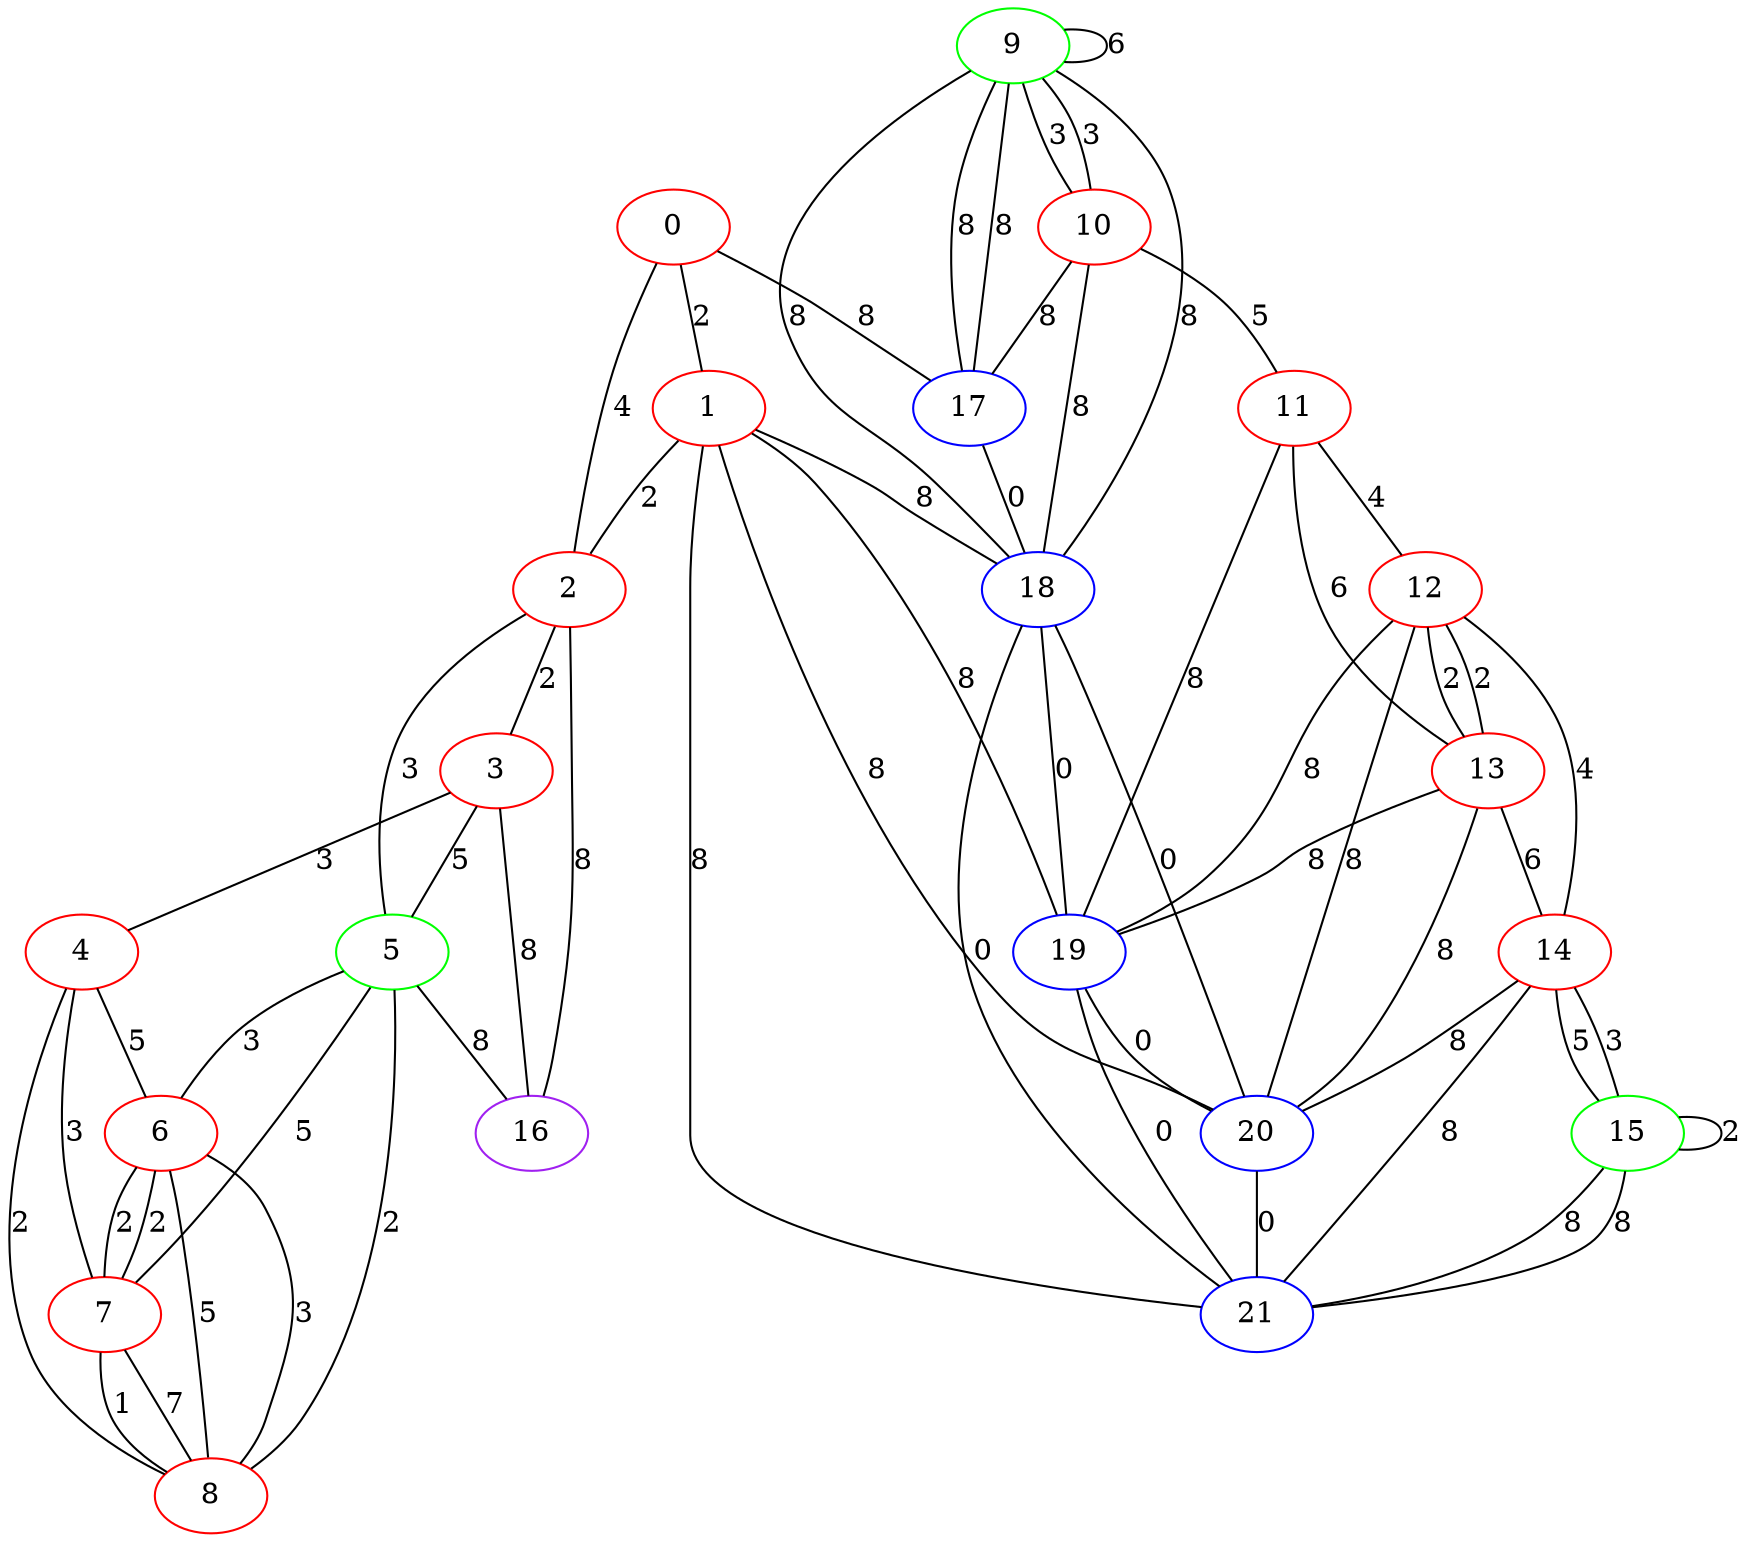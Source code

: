 graph "" {
0 [color=red, weight=1];
1 [color=red, weight=1];
2 [color=red, weight=1];
3 [color=red, weight=1];
4 [color=red, weight=1];
5 [color=green, weight=2];
6 [color=red, weight=1];
7 [color=red, weight=1];
8 [color=red, weight=1];
9 [color=green, weight=2];
10 [color=red, weight=1];
11 [color=red, weight=1];
12 [color=red, weight=1];
13 [color=red, weight=1];
14 [color=red, weight=1];
15 [color=green, weight=2];
16 [color=purple, weight=4];
17 [color=blue, weight=3];
18 [color=blue, weight=3];
19 [color=blue, weight=3];
20 [color=blue, weight=3];
21 [color=blue, weight=3];
0 -- 1  [key=0, label=2];
0 -- 2  [key=0, label=4];
0 -- 17  [key=0, label=8];
1 -- 2  [key=0, label=2];
1 -- 18  [key=0, label=8];
1 -- 19  [key=0, label=8];
1 -- 20  [key=0, label=8];
1 -- 21  [key=0, label=8];
2 -- 3  [key=0, label=2];
2 -- 5  [key=0, label=3];
2 -- 16  [key=0, label=8];
3 -- 16  [key=0, label=8];
3 -- 4  [key=0, label=3];
3 -- 5  [key=0, label=5];
4 -- 8  [key=0, label=2];
4 -- 6  [key=0, label=5];
4 -- 7  [key=0, label=3];
5 -- 6  [key=0, label=3];
5 -- 7  [key=0, label=5];
5 -- 8  [key=0, label=2];
5 -- 16  [key=0, label=8];
6 -- 8  [key=0, label=3];
6 -- 8  [key=1, label=5];
6 -- 7  [key=0, label=2];
6 -- 7  [key=1, label=2];
7 -- 8  [key=0, label=1];
7 -- 8  [key=1, label=7];
9 -- 9  [key=0, label=6];
9 -- 10  [key=0, label=3];
9 -- 10  [key=1, label=3];
9 -- 18  [key=0, label=8];
9 -- 18  [key=1, label=8];
9 -- 17  [key=0, label=8];
9 -- 17  [key=1, label=8];
10 -- 18  [key=0, label=8];
10 -- 11  [key=0, label=5];
10 -- 17  [key=0, label=8];
11 -- 19  [key=0, label=8];
11 -- 12  [key=0, label=4];
11 -- 13  [key=0, label=6];
12 -- 19  [key=0, label=8];
12 -- 20  [key=0, label=8];
12 -- 13  [key=0, label=2];
12 -- 13  [key=1, label=2];
12 -- 14  [key=0, label=4];
13 -- 19  [key=0, label=8];
13 -- 20  [key=0, label=8];
13 -- 14  [key=0, label=6];
14 -- 20  [key=0, label=8];
14 -- 21  [key=0, label=8];
14 -- 15  [key=0, label=3];
14 -- 15  [key=1, label=5];
15 -- 21  [key=0, label=8];
15 -- 21  [key=1, label=8];
15 -- 15  [key=0, label=2];
17 -- 18  [key=0, label=0];
18 -- 19  [key=0, label=0];
18 -- 20  [key=0, label=0];
18 -- 21  [key=0, label=0];
19 -- 20  [key=0, label=0];
19 -- 21  [key=0, label=0];
20 -- 21  [key=0, label=0];
}
